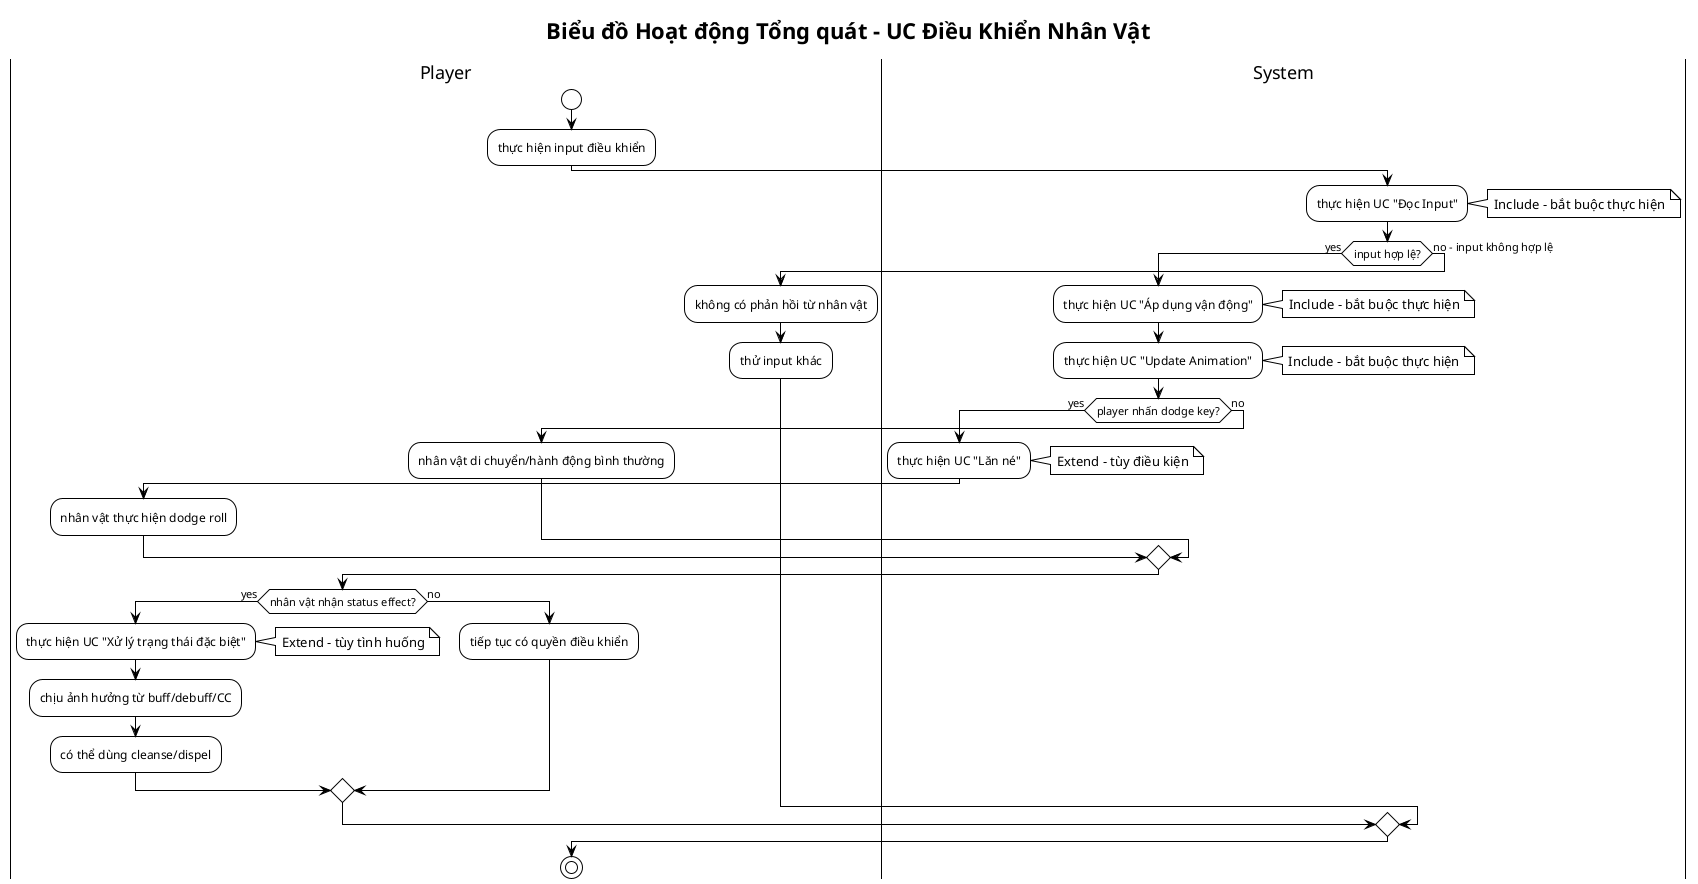 @startuml Activity_Main_UC_Dieu_Khien_Nhan_Vat
!theme plain

title Biểu đồ Hoạt động Tổng quát - UC Điều Khiển Nhân Vật

|Player|
start
:thực hiện input điều khiển;

|System|
:thực hiện UC "Đọc Input";
note right: Include - bắt buộc thực hiện

if (input hợp lệ?) then (yes)
  :thực hiện UC "Áp dụng vận động";
  note right: Include - bắt buộc thực hiện
  
  :thực hiện UC "Update Animation";
  note right: Include - bắt buộc thực hiện
  
  if (player nhấn dodge key?) then (yes)
    :thực hiện UC "Lăn né";
    note right: Extend - tùy điều kiện
    
    |Player|
    :nhân vật thực hiện dodge roll;
    
  else (no)
    |Player|
    :nhân vật di chuyển/hành động bình thường;
  endif
  
  if (nhân vật nhận status effect?) then (yes)
    :thực hiện UC "Xử lý trạng thái đặc biệt";
    note right: Extend - tùy tình huống
    
    |Player|
    :chịu ảnh hưởng từ buff/debuff/CC;
    :có thể dùng cleanse/dispel;
    
  else (no)
    |Player|
    :tiếp tục có quyền điều khiển;
  endif
  
else (no - input không hợp lệ)
  |Player|
  :không có phản hồi từ nhân vật;
  :thử input khác;
endif

stop

@enduml

